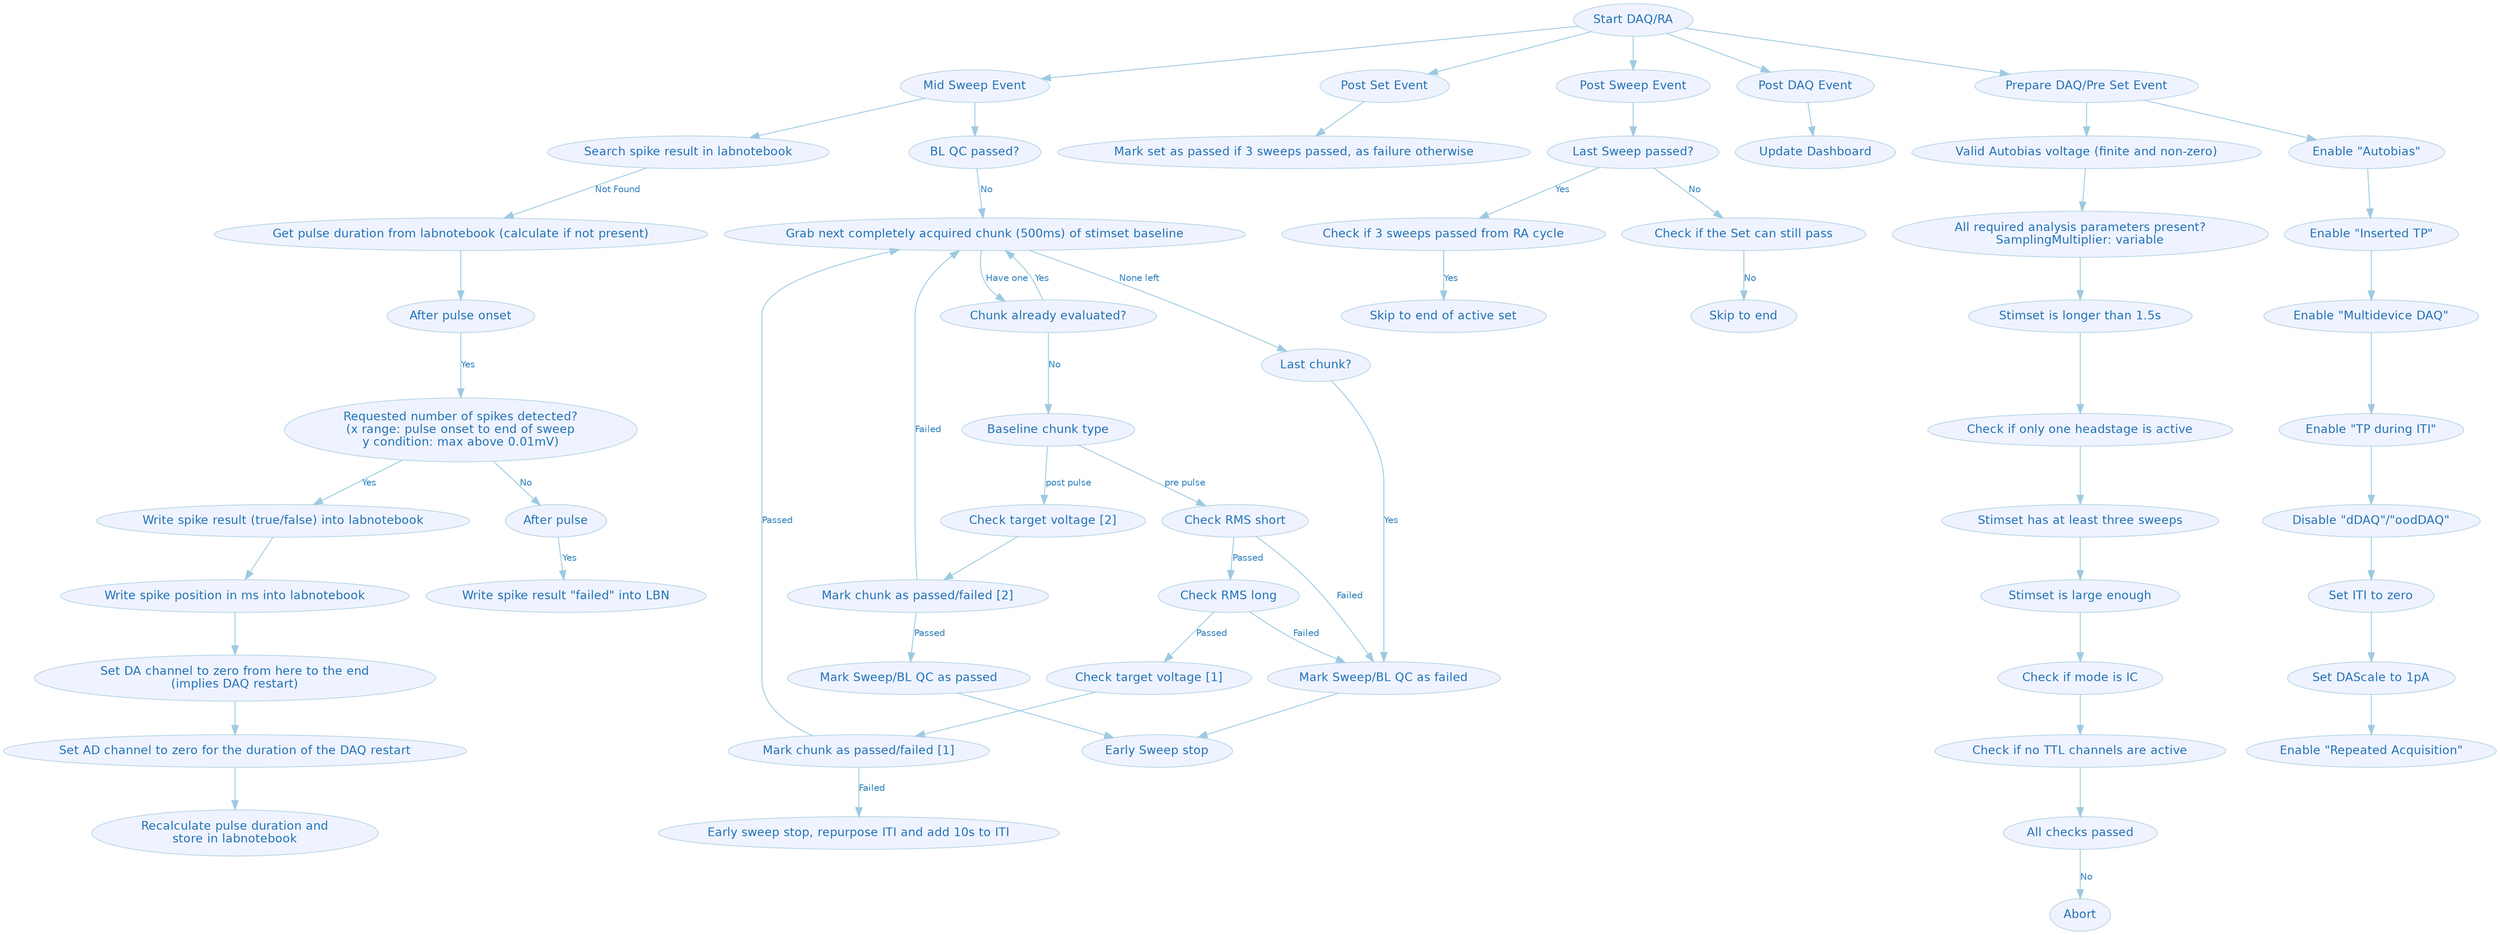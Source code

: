 digraph "G" {
	graph [
		fontsize = "14"
		fontname = "Helvetica"
		fontcolor = "black"
		ratio = "0,01"
		rank = "same"
		penwidth = "0.1"
		center = "true"
		compound = "true"
	]
	node [
		fontsize = "13"
		fontname = "Helvetica"
		fontcolor = "4"
		fillcolor = "1"
		shape = "ellipse"
		style = "filled"
		colorscheme = "blues4"
		color = "2"
	]
	edge [
		fontsize = "10"
		fontname = "Helvetica"
		fontcolor = "3"
		style = "solid"
		comment = "Wildcard edge"
		colorscheme = "blues3"
		color = "2"
	]
	"Start DAQ/RA" [
		fontsize = "13"
		fontname = "Helvetica"
		fontcolor = "4"
		fillcolor = "1"
		shape = "ellipse"
		style = "filled"
		colorscheme = "blues4"
		color = "2"
	]
	"Mid Sweep Event" [
		fontsize = "13"
		fontname = "Helvetica"
		fontcolor = "4"
		fillcolor = "1"
		shape = "ellipse"
		style = "filled"
		colorscheme = "blues4"
		color = "2"
	]
	"Post Set Event" [
		fontsize = "13"
		fontname = "Helvetica"
		fontcolor = "4"
		fillcolor = "1"
		shape = "ellipse"
		style = "filled"
		colorscheme = "blues4"
		color = "2"
	]
	"Post Sweep Event" [
		fontsize = "13"
		fontname = "Helvetica"
		fontcolor = "4"
		fillcolor = "1"
		shape = "ellipse"
		style = "filled"
		colorscheme = "blues4"
		color = "2"
	]
	"Post DAQ Event" [
		fontsize = "13"
		fontname = "Helvetica"
		fontcolor = "4"
		fillcolor = "1"
		shape = "ellipse"
		style = "filled"
		colorscheme = "blues4"
		color = "2"
	]
	"Prepare DAQ/Pre Set Event" [
		fontsize = "13"
		fontname = "Helvetica"
		fontcolor = "4"
		fillcolor = "1"
		shape = "ellipse"
		style = "filled"
		colorscheme = "blues4"
		color = "2"
	]
	"Enable \"TP during ITI\"" [
		fontsize = "13"
		fontname = "Helvetica"
		fontcolor = "4"
		fillcolor = "1"
		shape = "ellipse"
		style = "filled"
		colorscheme = "blues4"
		color = "2"
	]
	"Enable \"Autobias\"" [
		fontsize = "13"
		fontname = "Helvetica"
		fontcolor = "4"
		fillcolor = "1"
		shape = "ellipse"
		style = "filled"
		colorscheme = "blues4"
		color = "2"
	]
	"Enable \"Multidevice DAQ\"" [
		fontsize = "13"
		fontname = "Helvetica"
		fontcolor = "4"
		fillcolor = "1"
		shape = "ellipse"
		style = "filled"
		colorscheme = "blues4"
		color = "2"
	]
	"Enable \"Inserted TP\"" [
		fontsize = "13"
		fontname = "Helvetica"
		fontcolor = "4"
		fillcolor = "1"
		shape = "ellipse"
		style = "filled"
		colorscheme = "blues4"
		color = "2"
	]
	"Stimset is longer than 1.5s" [
		fontsize = "13"
		fontname = "Helvetica"
		fontcolor = "4"
		fillcolor = "1"
		shape = "ellipse"
		style = "filled"
		colorscheme = "blues4"
		color = "2"
	]
	"Valid Autobias voltage (finite and non-zero)" [
		fontsize = "13"
		fontname = "Helvetica"
		fontcolor = "4"
		fillcolor = "1"
		shape = "ellipse"
		style = "filled"
		colorscheme = "blues4"
		color = "2"
	]
	"Disable \"dDAQ\"/\"oodDAQ\"" [
		fontsize = "13"
		fontname = "Helvetica"
		fontcolor = "4"
		fillcolor = "1"
		shape = "ellipse"
		style = "filled"
		colorscheme = "blues4"
		color = "2"
	]
	"Stimset has at least three sweeps" [
		fontsize = "13"
		fontname = "Helvetica"
		fontcolor = "4"
		fillcolor = "1"
		shape = "ellipse"
		style = "filled"
		colorscheme = "blues4"
		color = "2"
	]
	"Set DAScale to 1pA" [
		fontsize = "13"
		fontname = "Helvetica"
		fontcolor = "4"
		fillcolor = "1"
		shape = "ellipse"
		style = "filled"
		colorscheme = "blues4"
		color = "2"
	]
	"Set ITI to zero" [
		fontsize = "13"
		fontname = "Helvetica"
		fontcolor = "4"
		fillcolor = "1"
		shape = "ellipse"
		style = "filled"
		colorscheme = "blues4"
		color = "2"
	]
	"Stimset is large enough" [
		fontsize = "13"
		fontname = "Helvetica"
		fontcolor = "4"
		fillcolor = "1"
		shape = "ellipse"
		style = "filled"
		colorscheme = "blues4"
		color = "2"
	]
	"Check if mode is IC" [
		fontsize = "13"
		fontname = "Helvetica"
		fontcolor = "4"
		fillcolor = "1"
		shape = "ellipse"
		style = "filled"
		colorscheme = "blues4"
		color = "2"
	]
	"Enable \"Repeated Acquisition\"" [
		fontsize = "13"
		fontname = "Helvetica"
		fontcolor = "4"
		fillcolor = "1"
		shape = "ellipse"
		style = "filled"
		colorscheme = "blues4"
		color = "2"
	]
	"Check if no TTL channels are active" [
		fontsize = "13"
		fontname = "Helvetica"
		fontcolor = "4"
		fillcolor = "1"
		shape = "ellipse"
		style = "filled"
		colorscheme = "blues4"
		color = "2"
	]
	"All required analysis parameters present?\nSamplingMultiplier: variable" [
		fontsize = "13"
		fontname = "Helvetica"
		fontcolor = "4"
		fillcolor = "1"
		shape = "ellipse"
		style = "filled"
		colorscheme = "blues4"
		color = "2"
	]
	"Check if only one headstage is active" [
		fontsize = "13"
		fontname = "Helvetica"
		fontcolor = "4"
		fillcolor = "1"
		shape = "ellipse"
		style = "filled"
		colorscheme = "blues4"
		color = "2"
	]
	"All checks passed" [
		fontsize = "13"
		fontname = "Helvetica"
		fontcolor = "4"
		fillcolor = "1"
		shape = "ellipse"
		style = "filled"
		colorscheme = "blues4"
		color = "2"
	]
	"Abort" [
		fontsize = "13"
		fontname = "Helvetica"
		fontcolor = "4"
		fillcolor = "1"
		shape = "ellipse"
		style = "filled"
		colorscheme = "blues4"
		color = "2"
	]
	"Update Dashboard" [
		fontsize = "13"
		fontname = "Helvetica"
		fontcolor = "4"
		fillcolor = "1"
		shape = "ellipse"
		style = "filled"
		colorscheme = "blues4"
		color = "2"
	]
	"Mark set as passed if 3 sweeps passed, as failure otherwise" [
		fontsize = "13"
		fontname = "Helvetica"
		fontcolor = "4"
		fillcolor = "1"
		shape = "ellipse"
		style = "filled"
		colorscheme = "blues4"
		color = "2"
	]
	"Last Sweep passed?" [
		fontsize = "13"
		fontname = "Helvetica"
		fontcolor = "4"
		fillcolor = "1"
		shape = "ellipse"
		style = "filled"
		colorscheme = "blues4"
		color = "2"
	]
	"Check if 3 sweeps passed from RA cycle" [
		fontsize = "13"
		fontname = "Helvetica"
		fontcolor = "4"
		fillcolor = "1"
		shape = "ellipse"
		style = "filled"
		colorscheme = "blues4"
		color = "2"
	]
	"Skip to end of active set" [
		fontsize = "13"
		fontname = "Helvetica"
		fontcolor = "4"
		fillcolor = "1"
		shape = "ellipse"
		style = "filled"
		colorscheme = "blues4"
		color = "2"
	]
	"Skip to end" [
		fontsize = "13"
		fontname = "Helvetica"
		fontcolor = "4"
		fillcolor = "1"
		shape = "ellipse"
		style = "filled"
		colorscheme = "blues4"
		color = "2"
	]
	"Check if the Set can still pass" [
		fontsize = "13"
		fontname = "Helvetica"
		fontcolor = "4"
		fillcolor = "1"
		shape = "ellipse"
		style = "filled"
		colorscheme = "blues4"
		color = "2"
	]
	"BL QC passed?" [
		fontsize = "13"
		fontname = "Helvetica"
		fontcolor = "4"
		fillcolor = "1"
		shape = "ellipse"
		style = "filled"
		colorscheme = "blues4"
		color = "2"
	]
	"Grab next completely acquired chunk (500ms) of stimset baseline" [
		fontsize = "13"
		fontname = "Helvetica"
		fontcolor = "4"
		fillcolor = "1"
		shape = "ellipse"
		style = "filled"
		colorscheme = "blues4"
		color = "2"
	]
	"Baseline chunk type" [
		fontsize = "13"
		fontname = "Helvetica"
		fontcolor = "4"
		fillcolor = "1"
		shape = "ellipse"
		style = "filled"
		colorscheme = "blues4"
		color = "2"
	]
	"Chunk already evaluated?" [
		fontsize = "13"
		fontname = "Helvetica"
		fontcolor = "4"
		fillcolor = "1"
		shape = "ellipse"
		style = "filled"
		colorscheme = "blues4"
		color = "2"
	]
	"Last chunk?" [
		fontsize = "13"
		fontname = "Helvetica"
		fontcolor = "4"
		fillcolor = "1"
		shape = "ellipse"
		style = "filled"
		colorscheme = "blues4"
		color = "2"
	]
	"Mark Sweep/BL QC as failed" [
		fontsize = "13"
		fontname = "Helvetica"
		fontcolor = "4"
		fillcolor = "1"
		shape = "ellipse"
		style = "filled"
		colorscheme = "blues4"
		color = "2"
	]
	"Check RMS short" [
		fontsize = "13"
		fontname = "Helvetica"
		fontcolor = "4"
		fillcolor = "1"
		shape = "ellipse"
		style = "filled"
		colorscheme = "blues4"
		color = "2"
	]
	"Check RMS long" [
		fontsize = "13"
		fontname = "Helvetica"
		fontcolor = "4"
		fillcolor = "1"
		shape = "ellipse"
		style = "filled"
		colorscheme = "blues4"
		color = "2"
	]
	"Check target voltage [1]" [
		fontsize = "13"
		fontname = "Helvetica"
		fontcolor = "4"
		fillcolor = "1"
		shape = "ellipse"
		style = "filled"
		colorscheme = "blues4"
		color = "2"
	]
	"Check target voltage [2]" [
		fontsize = "13"
		fontname = "Helvetica"
		fontcolor = "4"
		fillcolor = "1"
		shape = "ellipse"
		style = "filled"
		colorscheme = "blues4"
		color = "2"
	]
	"Mark Sweep/BL QC as passed" [
		fontsize = "13"
		fontname = "Helvetica"
		fontcolor = "4"
		fillcolor = "1"
		shape = "ellipse"
		style = "filled"
		colorscheme = "blues4"
		color = "2"
	]
	"Mark chunk as passed/failed [1]" [
		fontsize = "13"
		fontname = "Helvetica"
		fontcolor = "4"
		fillcolor = "1"
		shape = "ellipse"
		style = "filled"
		colorscheme = "blues4"
		color = "2"
	]
	"Early sweep stop, repurpose ITI and add 10s to ITI" [
		fontsize = "13"
		fontname = "Helvetica"
		fontcolor = "4"
		fillcolor = "1"
		shape = "ellipse"
		style = "filled"
		colorscheme = "blues4"
		color = "2"
	]
	"Mark chunk as passed/failed [2]" [
		fontsize = "13"
		fontname = "Helvetica"
		fontcolor = "4"
		fillcolor = "1"
		shape = "ellipse"
		style = "filled"
		colorscheme = "blues4"
		color = "2"
	]
	"Early Sweep stop" [
		fontsize = "13"
		fontname = "Helvetica"
		fontcolor = "4"
		fillcolor = "1"
		shape = "ellipse"
		style = "filled"
		colorscheme = "blues4"
		color = "2"
	]
	"Search spike result in labnotebook" [
		fontsize = "13"
		fontname = "Helvetica"
		fontcolor = "4"
		fillcolor = "1"
		shape = "ellipse"
		style = "filled"
		colorscheme = "blues4"
		color = "2"
	]
	"Get pulse duration from labnotebook (calculate if not present)" [
		fontsize = "13"
		fontname = "Helvetica"
		fontcolor = "4"
		fillcolor = "1"
		shape = "ellipse"
		style = "filled"
		colorscheme = "blues4"
		color = "2"
	]
	"After pulse onset" [
		fontsize = "13"
		fontname = "Helvetica"
		fontcolor = "4"
		fillcolor = "1"
		shape = "ellipse"
		style = "filled"
		colorscheme = "blues4"
		color = "2"
	]
	"Requested number of spikes detected?\n(x range: pulse onset to end of sweep\ny condition: max above 0.01mV)" [
		fontsize = "13"
		fontname = "Helvetica"
		fontcolor = "4"
		fillcolor = "1"
		shape = "ellipse"
		style = "filled"
		colorscheme = "blues4"
		color = "2"
	]
	"After pulse" [
		fontsize = "13"
		fontname = "Helvetica"
		fontcolor = "4"
		fillcolor = "1"
		shape = "ellipse"
		style = "filled"
		colorscheme = "blues4"
		color = "2"
	]
	"Write spike result \"failed\" into LBN" [
		fontsize = "13"
		fontname = "Helvetica"
		fontcolor = "4"
		fillcolor = "1"
		shape = "ellipse"
		style = "filled"
		colorscheme = "blues4"
		color = "2"
	]
	"Write spike result (true/false) into labnotebook" [
		fontsize = "13"
		fontname = "Helvetica"
		fontcolor = "4"
		fillcolor = "1"
		shape = "ellipse"
		style = "filled"
		colorscheme = "blues4"
		color = "2"
	]
	"Write spike position in ms into labnotebook" [
		fontsize = "13"
		fontname = "Helvetica"
		fontcolor = "4"
		fillcolor = "1"
		shape = "ellipse"
		style = "filled"
		colorscheme = "blues4"
		color = "2"
	]
	"Set DA channel to zero from here to the end\n(implies DAQ restart)" [
		fontsize = "13"
		fontname = "Helvetica"
		fontcolor = "4"
		fillcolor = "1"
		shape = "ellipse"
		style = "filled"
		colorscheme = "blues4"
		color = "2"
	]
	"Set AD channel to zero for the duration of the DAQ restart" [
		fontsize = "13"
		fontname = "Helvetica"
		fontcolor = "4"
		fillcolor = "1"
		shape = "ellipse"
		style = "filled"
		colorscheme = "blues4"
		color = "2"
	]
	"Recalculate pulse duration and\nstore in labnotebook" [
		fontsize = "13"
		fontname = "Helvetica"
		fontcolor = "4"
		fillcolor = "1"
		shape = "ellipse"
		style = "filled"
		colorscheme = "blues4"
		color = "2"
	]
	"Start DAQ/RA" -> "Prepare DAQ/Pre Set Event" [
		fontsize = "10"
		fontname = "Helvetica"
		fontcolor = "3"
		style = "solid"
		comment = "Wildcard edge"
		colorscheme = "blues3"
		color = "2"
	]
	"Start DAQ/RA" -> "Post Set Event" [
		fontsize = "10"
		fontname = "Helvetica"
		fontcolor = "3"
		style = "solid"
		comment = "Wildcard edge"
		colorscheme = "blues3"
		color = "2"
	]
	"Start DAQ/RA" -> "Post Sweep Event" [
		fontsize = "10"
		fontname = "Helvetica"
		fontcolor = "3"
		style = "solid"
		comment = "Wildcard edge"
		colorscheme = "blues3"
		color = "2"
	]
	"Start DAQ/RA" -> "Post DAQ Event" [
		fontsize = "10"
		fontname = "Helvetica"
		fontcolor = "3"
		style = "solid"
		comment = "Wildcard edge"
		colorscheme = "blues3"
		color = "2"
	]
	"Prepare DAQ/Pre Set Event" -> "Enable \"Autobias\"" [
		fontsize = "10"
		fontname = "Helvetica"
		fontcolor = "3"
		style = "solid"
		comment = "Wildcard edge"
		colorscheme = "blues3"
		color = "2"
	]
	"Enable \"Autobias\"" -> "Enable \"Inserted TP\"" [
		fontsize = "10"
		fontname = "Helvetica"
		fontcolor = "3"
		style = "solid"
		comment = "Wildcard edge"
		colorscheme = "blues3"
		color = "2"
	]
	"Enable \"Inserted TP\"" -> "Enable \"Multidevice DAQ\"" [
		fontsize = "10"
		fontname = "Helvetica"
		fontcolor = "3"
		style = "solid"
		comment = "Wildcard edge"
		colorscheme = "blues3"
		color = "2"
	]
	"Enable \"Multidevice DAQ\"" -> "Enable \"TP during ITI\"" [
		fontsize = "10"
		fontname = "Helvetica"
		fontcolor = "3"
		style = "solid"
		comment = "Wildcard edge"
		colorscheme = "blues3"
		color = "2"
	]
	"Enable \"TP during ITI\"" -> "Disable \"dDAQ\"/\"oodDAQ\"" [
		fontsize = "10"
		fontname = "Helvetica"
		fontcolor = "3"
		style = "solid"
		comment = "Wildcard edge"
		colorscheme = "blues3"
		color = "2"
	]
	"Disable \"dDAQ\"/\"oodDAQ\"" -> "Set ITI to zero" [
		fontsize = "10"
		fontname = "Helvetica"
		fontcolor = "3"
		style = "solid"
		comment = "Wildcard edge"
		colorscheme = "blues3"
		color = "2"
	]
	"Set ITI to zero" -> "Set DAScale to 1pA" [
		fontsize = "10"
		fontname = "Helvetica"
		fontcolor = "3"
		style = "solid"
		comment = "Wildcard edge"
		colorscheme = "blues3"
		color = "2"
	]
	"Set DAScale to 1pA" -> "Enable \"Repeated Acquisition\"" [
		fontsize = "10"
		fontname = "Helvetica"
		fontcolor = "3"
		style = "solid"
		comment = "Wildcard edge"
		colorscheme = "blues3"
		color = "2"
	]
	"Prepare DAQ/Pre Set Event" -> "Valid Autobias voltage (finite and non-zero)" [
		fontsize = "10"
		fontname = "Helvetica"
		fontcolor = "3"
		style = "solid"
		comment = "Wildcard edge"
		colorscheme = "blues3"
		color = "2"
	]
	"Valid Autobias voltage (finite and non-zero)" -> "All required analysis parameters present?\nSamplingMultiplier: variable" [
		fontsize = "10"
		fontname = "Helvetica"
		fontcolor = "3"
		style = "solid"
		comment = "Wildcard edge"
		colorscheme = "blues3"
		color = "2"
	]
	"All required analysis parameters present?\nSamplingMultiplier: variable" -> "Stimset is longer than 1.5s" [
		fontsize = "10"
		fontname = "Helvetica"
		fontcolor = "3"
		style = "solid"
		comment = "Wildcard edge"
		colorscheme = "blues3"
		color = "2"
	]
	"Stimset is longer than 1.5s" -> "Check if only one headstage is active" [
		fontsize = "10"
		fontname = "Helvetica"
		fontcolor = "3"
		style = "solid"
		comment = "Wildcard edge"
		colorscheme = "blues3"
		color = "2"
	]
	"Check if only one headstage is active" -> "Stimset has at least three sweeps" [
		fontsize = "10"
		fontname = "Helvetica"
		fontcolor = "3"
		style = "solid"
		comment = "Wildcard edge"
		colorscheme = "blues3"
		color = "2"
	]
	"Stimset has at least three sweeps" -> "Stimset is large enough" [
		fontsize = "10"
		fontname = "Helvetica"
		fontcolor = "3"
		style = "solid"
		comment = "Wildcard edge"
		colorscheme = "blues3"
		color = "2"
	]
	"Stimset is large enough" -> "Check if mode is IC" [
		fontsize = "10"
		fontname = "Helvetica"
		fontcolor = "3"
		style = "solid"
		comment = "Wildcard edge"
		colorscheme = "blues3"
		color = "2"
	]
	"Check if mode is IC" -> "Check if no TTL channels are active" [
		fontsize = "10"
		fontname = "Helvetica"
		fontcolor = "3"
		style = "solid"
		comment = "Wildcard edge"
		colorscheme = "blues3"
		color = "2"
	]
	"Check if no TTL channels are active" -> "All checks passed" [
		fontsize = "10"
		fontname = "Helvetica"
		fontcolor = "3"
		style = "solid"
		comment = "Wildcard edge"
		colorscheme = "blues3"
		color = "2"
	]
	"All checks passed" -> "Abort" [
		fontsize = "10"
		fontname = "Helvetica"
		fontcolor = "3"
		label = "No"
		style = "solid"
		comment = "Wildcard edge"
		colorscheme = "blues3"
		color = "2"
	]
	"Post DAQ Event" -> "Update Dashboard" [
		fontsize = "10"
		fontname = "Helvetica"
		fontcolor = "3"
		style = "solid"
		comment = "Wildcard edge"
		colorscheme = "blues3"
		color = "2"
	]
	"Start DAQ/RA" -> "Mid Sweep Event" [
		fontsize = "10"
		fontname = "Helvetica"
		fontcolor = "3"
		style = "solid"
		comment = "Wildcard edge"
		colorscheme = "blues3"
		color = "2"
	]
	"Post Set Event" -> "Mark set as passed if 3 sweeps passed, as failure otherwise" [
		fontsize = "10"
		fontname = "Helvetica"
		fontcolor = "3"
		style = "solid"
		comment = "Wildcard edge"
		colorscheme = "blues3"
		color = "2"
	]
	"Post Sweep Event" -> "Last Sweep passed?" [
		fontsize = "10"
		fontname = "Helvetica"
		fontcolor = "3"
		style = "solid"
		comment = "Wildcard edge"
		colorscheme = "blues3"
		color = "2"
	]
	"Last Sweep passed?" -> "Check if 3 sweeps passed from RA cycle" [
		fontsize = "10"
		fontname = "Helvetica"
		fontcolor = "3"
		label = "Yes"
		style = "solid"
		comment = "Wildcard edge"
		colorscheme = "blues3"
		color = "2"
	]
	"Check if 3 sweeps passed from RA cycle" -> "Skip to end of active set" [
		fontsize = "10"
		fontname = "Helvetica"
		fontcolor = "3"
		label = "Yes"
		style = "solid"
		comment = "Wildcard edge"
		colorscheme = "blues3"
		color = "2"
	]
	"Last Sweep passed?" -> "Check if the Set can still pass" [
		fontsize = "10"
		fontname = "Helvetica"
		fontcolor = "3"
		label = "No"
		style = "solid"
		comment = "Wildcard edge"
		colorscheme = "blues3"
		color = "2"
	]
	"Check if the Set can still pass" -> "Skip to end" [
		fontsize = "10"
		fontname = "Helvetica"
		fontcolor = "3"
		label = "No"
		style = "solid"
		comment = "Wildcard edge"
		colorscheme = "blues3"
		color = "2"
	]
	"Mid Sweep Event" -> "BL QC passed?" [
		fontsize = "10"
		fontname = "Helvetica"
		fontcolor = "3"
		style = "solid"
		comment = "Wildcard edge"
		colorscheme = "blues3"
		color = "2"
	]
	"BL QC passed?" -> "Grab next completely acquired chunk (500ms) of stimset baseline" [
		fontsize = "10"
		fontname = "Helvetica"
		fontcolor = "3"
		label = "No"
		style = "solid"
		comment = "Wildcard edge"
		colorscheme = "blues3"
		color = "2"
	]
	"Grab next completely acquired chunk (500ms) of stimset baseline" -> "Chunk already evaluated?" [
		fontsize = "10"
		fontname = "Helvetica"
		fontcolor = "3"
		label = "Have one"
		style = "solid"
		comment = "Wildcard edge"
		colorscheme = "blues3"
		color = "2"
	]
	"Grab next completely acquired chunk (500ms) of stimset baseline" -> "Last chunk?" [
		fontsize = "10"
		fontname = "Helvetica"
		fontcolor = "3"
		label = "None left"
		style = "solid"
		comment = "Wildcard edge"
		colorscheme = "blues3"
		color = "2"
	]
	"Last chunk?" -> "Mark Sweep/BL QC as failed" [
		fontsize = "10"
		fontname = "Helvetica"
		fontcolor = "3"
		label = "Yes"
		style = "solid"
		comment = "Wildcard edge"
		colorscheme = "blues3"
		color = "2"
	]
	"Chunk already evaluated?" -> "Grab next completely acquired chunk (500ms) of stimset baseline" [
		fontsize = "10"
		fontname = "Helvetica"
		fontcolor = "3"
		label = "Yes"
		style = "solid"
		comment = "Wildcard edge"
		colorscheme = "blues3"
		color = "2"
	]
	"Chunk already evaluated?" -> "Baseline chunk type" [
		fontsize = "10"
		fontname = "Helvetica"
		fontcolor = "3"
		label = "No"
		style = "solid"
		comment = "Wildcard edge"
		colorscheme = "blues3"
		color = "2"
	]
	"Baseline chunk type" -> "Check RMS short" [
		fontsize = "10"
		fontname = "Helvetica"
		fontcolor = "3"
		label = "pre pulse"
		style = "solid"
		comment = "Wildcard edge"
		colorscheme = "blues3"
		color = "2"
	]
	"Check RMS short" -> "Check RMS long" [
		fontsize = "10"
		fontname = "Helvetica"
		fontcolor = "3"
		label = "Passed"
		style = "solid"
		comment = "Wildcard edge"
		colorscheme = "blues3"
		color = "2"
	]
	"Check RMS short" -> "Mark Sweep/BL QC as failed" [
		fontsize = "10"
		fontname = "Helvetica"
		fontcolor = "3"
		label = "Failed"
		style = "solid"
		comment = "Wildcard edge"
		colorscheme = "blues3"
		color = "2"
	]
	"Check RMS long" -> "Mark Sweep/BL QC as failed" [
		fontsize = "10"
		fontname = "Helvetica"
		fontcolor = "3"
		label = "Failed"
		style = "solid"
		comment = "Wildcard edge"
		colorscheme = "blues3"
		color = "2"
	]
	"Check RMS long" -> "Check target voltage [1]" [
		fontsize = "10"
		fontname = "Helvetica"
		fontcolor = "3"
		label = "Passed"
		style = "solid"
		comment = "Wildcard edge"
		colorscheme = "blues3"
		color = "2"
	]
	"Check target voltage [1]" -> "Mark chunk as passed/failed [1]" [
		fontsize = "10"
		fontname = "Helvetica"
		fontcolor = "3"
		style = "solid"
		comment = "Wildcard edge"
		colorscheme = "blues3"
		color = "2"
	]
	"Mark chunk as passed/failed [1]" -> "Early sweep stop, repurpose ITI and add 10s to ITI" [
		fontsize = "10"
		fontname = "Helvetica"
		fontcolor = "3"
		label = "Failed"
		style = "solid"
		comment = "Wildcard edge"
		colorscheme = "blues3"
		color = "2"
	]
	"Baseline chunk type" -> "Check target voltage [2]" [
		fontsize = "10"
		fontname = "Helvetica"
		fontcolor = "3"
		label = "post pulse"
		style = "solid"
		comment = "Wildcard edge"
		colorscheme = "blues3"
		color = "2"
	]
	"Check target voltage [2]" -> "Mark chunk as passed/failed [2]" [
		fontsize = "10"
		fontname = "Helvetica"
		fontcolor = "3"
		style = "solid"
		comment = "Wildcard edge"
		colorscheme = "blues3"
		color = "2"
	]
	"Mark chunk as passed/failed [2]" -> "Grab next completely acquired chunk (500ms) of stimset baseline" [
		fontsize = "10"
		fontname = "Helvetica"
		fontcolor = "3"
		label = "Failed"
		style = "solid"
		comment = "Wildcard edge"
		colorscheme = "blues3"
		color = "2"
	]
	"Mark chunk as passed/failed [2]" -> "Mark Sweep/BL QC as passed" [
		fontsize = "10"
		fontname = "Helvetica"
		fontcolor = "3"
		label = "Passed"
		style = "solid"
		comment = "Wildcard edge"
		colorscheme = "blues3"
		color = "2"
	]
	"Mark Sweep/BL QC as passed" -> "Early Sweep stop" [
		fontsize = "10"
		fontname = "Helvetica"
		fontcolor = "3"
		style = "solid"
		comment = "Wildcard edge"
		colorscheme = "blues3"
		color = "2"
	]
	"Mark Sweep/BL QC as failed" -> "Early Sweep stop" [
		fontsize = "10"
		fontname = "Helvetica"
		fontcolor = "3"
		style = "solid"
		comment = "Wildcard edge"
		colorscheme = "blues3"
		color = "2"
	]
	"Mark chunk as passed/failed [1]" -> "Grab next completely acquired chunk (500ms) of stimset baseline" [
		fontsize = "10"
		fontname = "Helvetica"
		fontcolor = "3"
		label = "Passed"
		style = "solid"
		comment = "Wildcard edge"
		colorscheme = "blues3"
		color = "2"
	]
	"Search spike result in labnotebook" -> "Get pulse duration from labnotebook (calculate if not present)" [
		fontsize = "10"
		fontname = "Helvetica"
		fontcolor = "3"
		label = "Not Found"
		style = "solid"
		comment = "Wildcard edge"
		colorscheme = "blues3"
		color = "2"
	]
	"Mid Sweep Event" -> "Search spike result in labnotebook" [
		fontsize = "10"
		fontname = "Helvetica"
		fontcolor = "3"
		style = "solid"
		comment = "Wildcard edge"
		colorscheme = "blues3"
		color = "2"
	]
	"Get pulse duration from labnotebook (calculate if not present)" -> "After pulse onset" [
		fontsize = "10"
		fontname = "Helvetica"
		fontcolor = "3"
		style = "solid"
		comment = "Wildcard edge"
		colorscheme = "blues3"
		color = "2"
	]
	"Requested number of spikes detected?\n(x range: pulse onset to end of sweep\ny condition: max above 0.01mV)" -> "After pulse" [
		fontsize = "10"
		fontname = "Helvetica"
		fontcolor = "3"
		label = "No"
		style = "solid"
		comment = "Wildcard edge"
		colorscheme = "blues3"
		color = "2"
	]
	"After pulse" -> "Write spike result \"failed\" into LBN" [
		fontsize = "10"
		fontname = "Helvetica"
		fontcolor = "3"
		label = "Yes"
		style = "solid"
		comment = "Wildcard edge"
		colorscheme = "blues3"
		color = "2"
	]
	"After pulse onset" -> "Requested number of spikes detected?\n(x range: pulse onset to end of sweep\ny condition: max above 0.01mV)" [
		fontsize = "10"
		fontname = "Helvetica"
		fontcolor = "3"
		label = "Yes"
		style = "solid"
		comment = "Wildcard edge"
		colorscheme = "blues3"
		color = "2"
	]
	"Requested number of spikes detected?\n(x range: pulse onset to end of sweep\ny condition: max above 0.01mV)" -> "Write spike result (true/false) into labnotebook" [
		fontsize = "10"
		fontname = "Helvetica"
		fontcolor = "3"
		label = "Yes"
		style = "solid"
		comment = "Wildcard edge"
		colorscheme = "blues3"
		color = "2"
	]
	"Write spike position in ms into labnotebook" -> "Set DA channel to zero from here to the end\n(implies DAQ restart)" [
		fontsize = "10"
		fontname = "Helvetica"
		fontcolor = "3"
		style = "solid"
		comment = "Wildcard edge"
		colorscheme = "blues3"
		color = "2"
	]
	"Set DA channel to zero from here to the end\n(implies DAQ restart)" -> "Set AD channel to zero for the duration of the DAQ restart" [
		fontsize = "10"
		fontname = "Helvetica"
		fontcolor = "3"
		style = "solid"
		comment = "Wildcard edge"
		colorscheme = "blues3"
		color = "2"
	]
	"Set AD channel to zero for the duration of the DAQ restart" -> "Recalculate pulse duration and\nstore in labnotebook" [
		fontsize = "10"
		fontname = "Helvetica"
		fontcolor = "3"
		style = "solid"
		comment = "Wildcard edge"
		colorscheme = "blues3"
		color = "2"
	]
	"Write spike result (true/false) into labnotebook" -> "Write spike position in ms into labnotebook" [
		fontsize = "10"
		fontname = "Helvetica"
		fontcolor = "3"
		style = "solid"
		comment = "Wildcard edge"
		colorscheme = "blues3"
		color = "2"
	]
}
